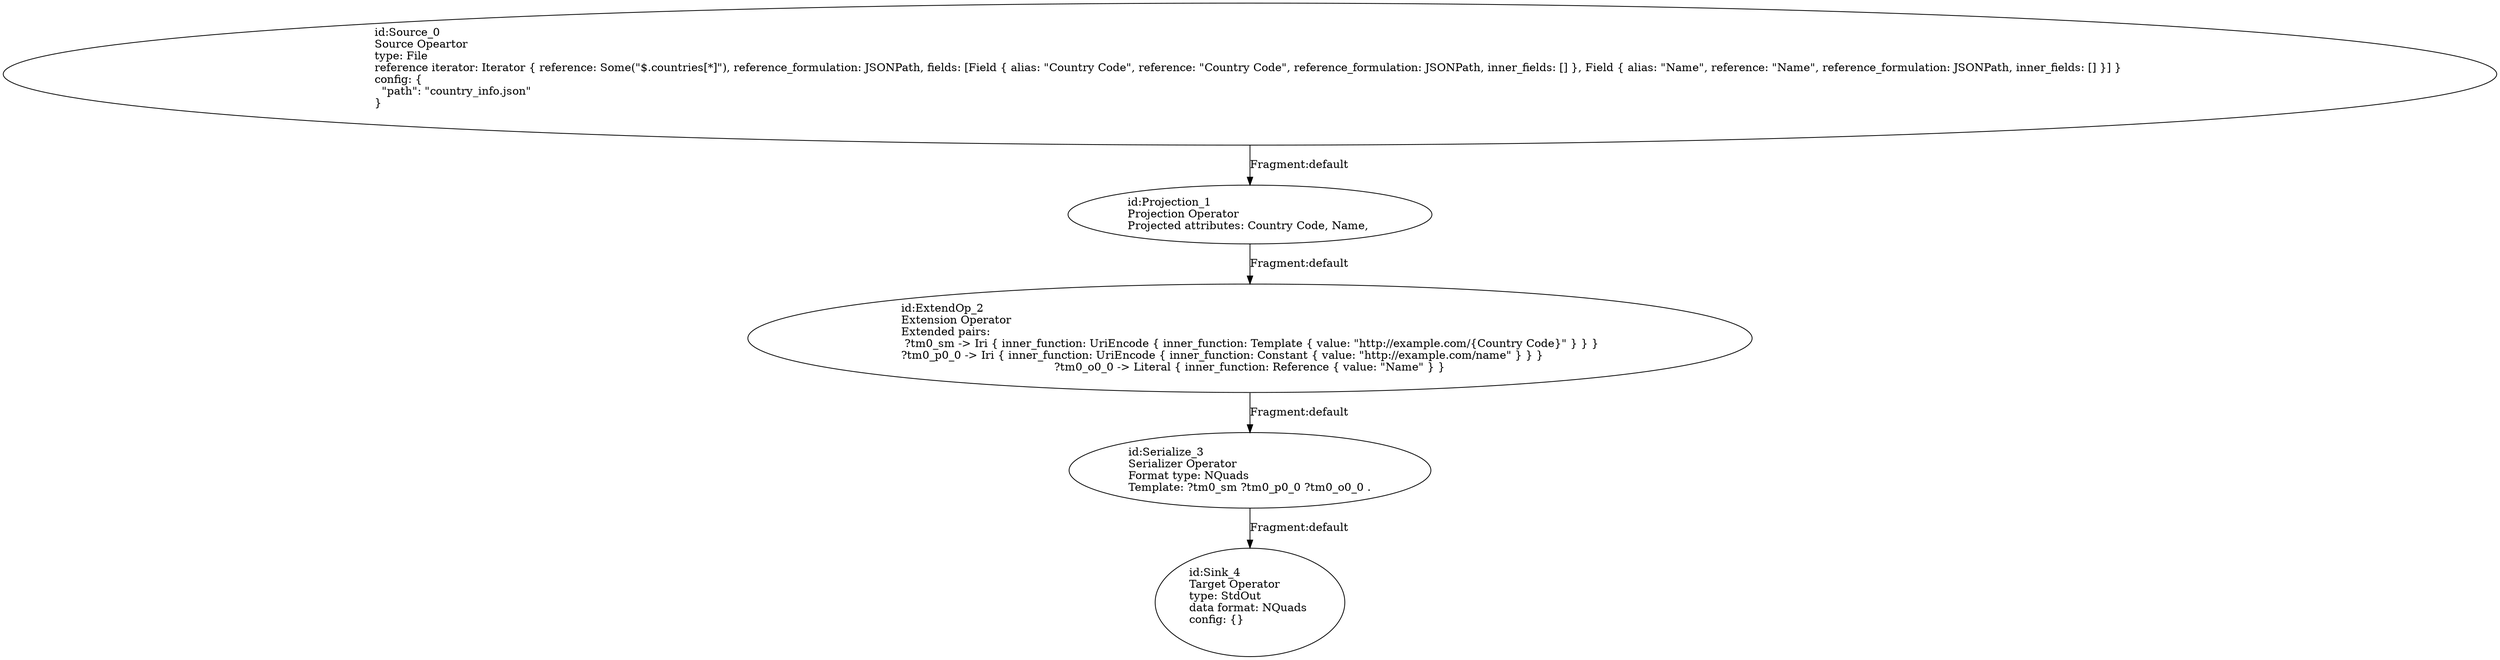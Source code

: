 digraph {
    0 [ label = "id:Source_0 \lSource Opeartor\ltype: File \lreference iterator: Iterator { reference: Some(\"$.countries[*]\"), reference_formulation: JSONPath, fields: [Field { alias: \"Country Code\", reference: \"Country Code\", reference_formulation: JSONPath, inner_fields: [] }, Field { alias: \"Name\", reference: \"Name\", reference_formulation: JSONPath, inner_fields: [] }] } \lconfig: {\l  \"path\": \"country_info.json\"\l}\l             " ]
    1 [ label = "id:Projection_1 \lProjection Operator\lProjected attributes: Country Code, Name, " ]
    2 [ label = "id:ExtendOp_2 \lExtension Operator\lExtended pairs: \l ?tm0_sm -> Iri { inner_function: UriEncode { inner_function: Template { value: \"http://example.com/{Country Code}\" } } }\l?tm0_p0_0 -> Iri { inner_function: UriEncode { inner_function: Constant { value: \"http://example.com/name\" } } }\l?tm0_o0_0 -> Literal { inner_function: Reference { value: \"Name\" } }" ]
    3 [ label = "id:Serialize_3 \lSerializer Operator\lFormat type: NQuads\lTemplate: ?tm0_sm ?tm0_p0_0 ?tm0_o0_0 ." ]
    4 [ label = "id:Sink_4 \lTarget Operator\ltype: StdOut \ldata format: NQuads \lconfig: {}\l             " ]
    0 -> 1 [ label = "Fragment:default" ]
    1 -> 2 [ label = "Fragment:default" ]
    2 -> 3 [ label = "Fragment:default" ]
    3 -> 4 [ label = "Fragment:default" ]
}
